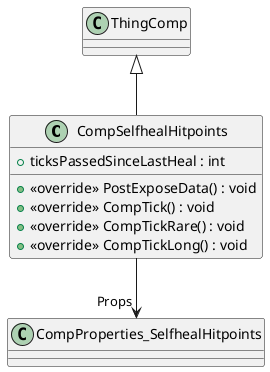 @startuml
class CompSelfhealHitpoints {
    + ticksPassedSinceLastHeal : int
    + <<override>> PostExposeData() : void
    + <<override>> CompTick() : void
    + <<override>> CompTickRare() : void
    + <<override>> CompTickLong() : void
}
ThingComp <|-- CompSelfhealHitpoints
CompSelfhealHitpoints --> "Props" CompProperties_SelfhealHitpoints
@enduml
